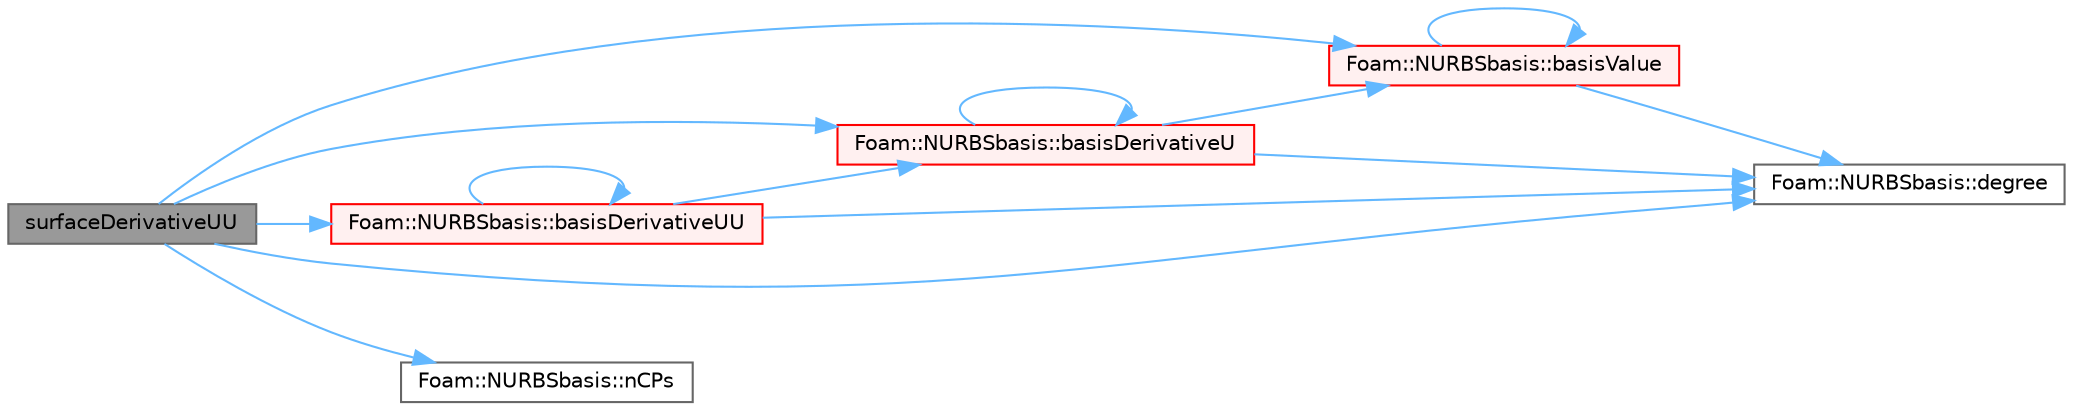 digraph "surfaceDerivativeUU"
{
 // LATEX_PDF_SIZE
  bgcolor="transparent";
  edge [fontname=Helvetica,fontsize=10,labelfontname=Helvetica,labelfontsize=10];
  node [fontname=Helvetica,fontsize=10,shape=box,height=0.2,width=0.4];
  rankdir="LR";
  Node1 [id="Node000001",label="surfaceDerivativeUU",height=0.2,width=0.4,color="gray40", fillcolor="grey60", style="filled", fontcolor="black",tooltip=" "];
  Node1 -> Node2 [id="edge1_Node000001_Node000002",color="steelblue1",style="solid",tooltip=" "];
  Node2 [id="Node000002",label="Foam::NURBSbasis::basisDerivativeU",height=0.2,width=0.4,color="red", fillcolor="#FFF0F0", style="filled",URL="$classFoam_1_1NURBSbasis.html#a16eb84fed3378724e32df4172c549812",tooltip=" "];
  Node2 -> Node2 [id="edge2_Node000002_Node000002",color="steelblue1",style="solid",tooltip=" "];
  Node2 -> Node3 [id="edge3_Node000002_Node000003",color="steelblue1",style="solid",tooltip=" "];
  Node3 [id="Node000003",label="Foam::NURBSbasis::basisValue",height=0.2,width=0.4,color="red", fillcolor="#FFF0F0", style="filled",URL="$classFoam_1_1NURBSbasis.html#a98ebe833695a8186a1264fbe881fb2bd",tooltip=" "];
  Node3 -> Node3 [id="edge4_Node000003_Node000003",color="steelblue1",style="solid",tooltip=" "];
  Node3 -> Node5 [id="edge5_Node000003_Node000005",color="steelblue1",style="solid",tooltip=" "];
  Node5 [id="Node000005",label="Foam::NURBSbasis::degree",height=0.2,width=0.4,color="grey40", fillcolor="white", style="filled",URL="$classFoam_1_1NURBSbasis.html#a9023e3582ccee9743e275232a754eb48",tooltip=" "];
  Node2 -> Node5 [id="edge6_Node000002_Node000005",color="steelblue1",style="solid",tooltip=" "];
  Node1 -> Node6 [id="edge7_Node000001_Node000006",color="steelblue1",style="solid",tooltip=" "];
  Node6 [id="Node000006",label="Foam::NURBSbasis::basisDerivativeUU",height=0.2,width=0.4,color="red", fillcolor="#FFF0F0", style="filled",URL="$classFoam_1_1NURBSbasis.html#a14f361cff3417f5902643044c11e1b9b",tooltip=" "];
  Node6 -> Node2 [id="edge8_Node000006_Node000002",color="steelblue1",style="solid",tooltip=" "];
  Node6 -> Node6 [id="edge9_Node000006_Node000006",color="steelblue1",style="solid",tooltip=" "];
  Node6 -> Node5 [id="edge10_Node000006_Node000005",color="steelblue1",style="solid",tooltip=" "];
  Node1 -> Node3 [id="edge11_Node000001_Node000003",color="steelblue1",style="solid",tooltip=" "];
  Node1 -> Node5 [id="edge12_Node000001_Node000005",color="steelblue1",style="solid",tooltip=" "];
  Node1 -> Node7 [id="edge13_Node000001_Node000007",color="steelblue1",style="solid",tooltip=" "];
  Node7 [id="Node000007",label="Foam::NURBSbasis::nCPs",height=0.2,width=0.4,color="grey40", fillcolor="white", style="filled",URL="$classFoam_1_1NURBSbasis.html#a2780650ef4e82bb6e87a6a21892eec99",tooltip=" "];
}
